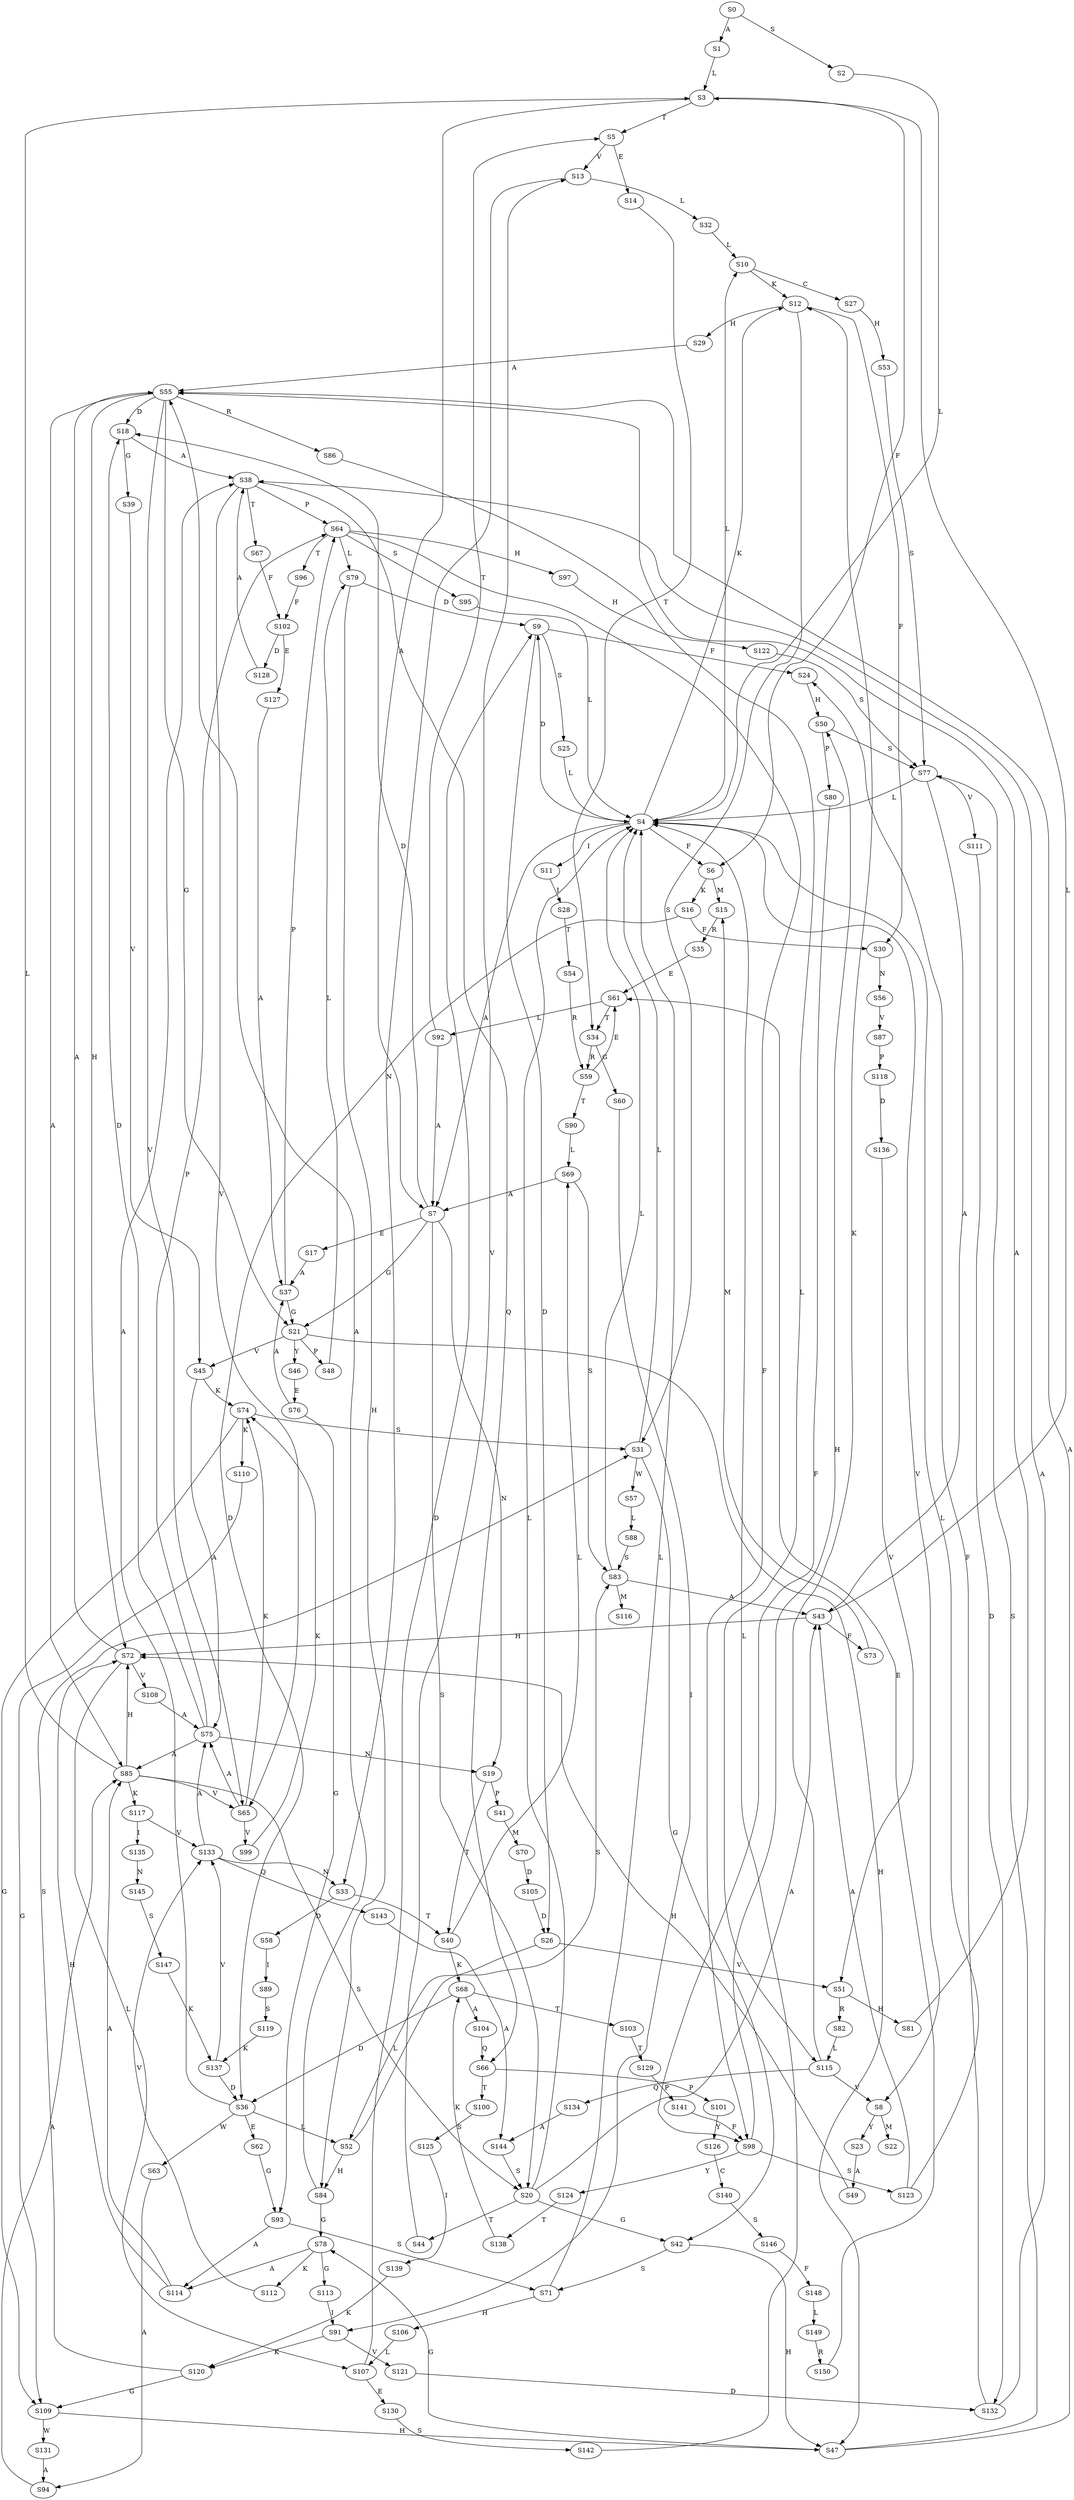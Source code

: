 strict digraph  {
	S0 -> S1 [ label = A ];
	S0 -> S2 [ label = S ];
	S1 -> S3 [ label = L ];
	S2 -> S4 [ label = L ];
	S3 -> S5 [ label = T ];
	S3 -> S6 [ label = F ];
	S3 -> S7 [ label = A ];
	S4 -> S8 [ label = V ];
	S4 -> S6 [ label = F ];
	S4 -> S9 [ label = D ];
	S4 -> S7 [ label = A ];
	S4 -> S10 [ label = L ];
	S4 -> S11 [ label = I ];
	S4 -> S12 [ label = K ];
	S5 -> S13 [ label = V ];
	S5 -> S14 [ label = E ];
	S6 -> S15 [ label = M ];
	S6 -> S16 [ label = K ];
	S7 -> S17 [ label = E ];
	S7 -> S18 [ label = D ];
	S7 -> S19 [ label = N ];
	S7 -> S20 [ label = S ];
	S7 -> S21 [ label = G ];
	S8 -> S22 [ label = M ];
	S8 -> S23 [ label = Y ];
	S9 -> S24 [ label = F ];
	S9 -> S25 [ label = S ];
	S9 -> S26 [ label = D ];
	S10 -> S12 [ label = K ];
	S10 -> S27 [ label = C ];
	S11 -> S28 [ label = I ];
	S12 -> S29 [ label = H ];
	S12 -> S30 [ label = F ];
	S12 -> S31 [ label = S ];
	S13 -> S32 [ label = L ];
	S13 -> S33 [ label = N ];
	S14 -> S34 [ label = T ];
	S15 -> S35 [ label = R ];
	S16 -> S36 [ label = D ];
	S16 -> S30 [ label = F ];
	S17 -> S37 [ label = A ];
	S18 -> S38 [ label = A ];
	S18 -> S39 [ label = G ];
	S19 -> S40 [ label = T ];
	S19 -> S41 [ label = P ];
	S20 -> S42 [ label = G ];
	S20 -> S4 [ label = L ];
	S20 -> S43 [ label = A ];
	S20 -> S44 [ label = T ];
	S21 -> S45 [ label = V ];
	S21 -> S46 [ label = Y ];
	S21 -> S47 [ label = H ];
	S21 -> S48 [ label = P ];
	S23 -> S49 [ label = A ];
	S24 -> S50 [ label = H ];
	S25 -> S4 [ label = L ];
	S26 -> S51 [ label = V ];
	S26 -> S52 [ label = L ];
	S27 -> S53 [ label = H ];
	S28 -> S54 [ label = T ];
	S29 -> S55 [ label = A ];
	S30 -> S56 [ label = N ];
	S31 -> S57 [ label = W ];
	S31 -> S42 [ label = G ];
	S31 -> S4 [ label = L ];
	S32 -> S10 [ label = L ];
	S33 -> S40 [ label = T ];
	S33 -> S58 [ label = D ];
	S34 -> S59 [ label = R ];
	S34 -> S60 [ label = G ];
	S35 -> S61 [ label = E ];
	S36 -> S38 [ label = A ];
	S36 -> S52 [ label = L ];
	S36 -> S62 [ label = E ];
	S36 -> S63 [ label = W ];
	S37 -> S21 [ label = G ];
	S37 -> S64 [ label = P ];
	S38 -> S64 [ label = P ];
	S38 -> S65 [ label = V ];
	S38 -> S66 [ label = Q ];
	S38 -> S67 [ label = T ];
	S39 -> S45 [ label = V ];
	S40 -> S68 [ label = K ];
	S40 -> S69 [ label = L ];
	S41 -> S70 [ label = M ];
	S42 -> S47 [ label = H ];
	S42 -> S71 [ label = S ];
	S43 -> S72 [ label = H ];
	S43 -> S73 [ label = F ];
	S43 -> S3 [ label = L ];
	S44 -> S13 [ label = V ];
	S45 -> S74 [ label = K ];
	S45 -> S75 [ label = A ];
	S46 -> S76 [ label = E ];
	S47 -> S77 [ label = S ];
	S47 -> S78 [ label = G ];
	S47 -> S55 [ label = A ];
	S48 -> S79 [ label = L ];
	S49 -> S72 [ label = H ];
	S50 -> S80 [ label = P ];
	S50 -> S77 [ label = S ];
	S51 -> S81 [ label = H ];
	S51 -> S82 [ label = R ];
	S52 -> S83 [ label = S ];
	S52 -> S84 [ label = H ];
	S53 -> S77 [ label = S ];
	S54 -> S59 [ label = R ];
	S55 -> S21 [ label = G ];
	S55 -> S65 [ label = V ];
	S55 -> S72 [ label = H ];
	S55 -> S85 [ label = A ];
	S55 -> S86 [ label = R ];
	S55 -> S18 [ label = D ];
	S56 -> S87 [ label = V ];
	S57 -> S88 [ label = L ];
	S58 -> S89 [ label = I ];
	S59 -> S90 [ label = T ];
	S59 -> S61 [ label = E ];
	S60 -> S91 [ label = I ];
	S61 -> S92 [ label = L ];
	S61 -> S34 [ label = T ];
	S62 -> S93 [ label = G ];
	S63 -> S94 [ label = A ];
	S64 -> S95 [ label = S ];
	S64 -> S79 [ label = L ];
	S64 -> S96 [ label = T ];
	S64 -> S97 [ label = H ];
	S64 -> S98 [ label = F ];
	S65 -> S74 [ label = K ];
	S65 -> S75 [ label = A ];
	S65 -> S99 [ label = V ];
	S66 -> S100 [ label = T ];
	S66 -> S101 [ label = P ];
	S67 -> S102 [ label = F ];
	S68 -> S36 [ label = D ];
	S68 -> S103 [ label = T ];
	S68 -> S104 [ label = A ];
	S69 -> S7 [ label = A ];
	S69 -> S83 [ label = S ];
	S70 -> S105 [ label = D ];
	S71 -> S4 [ label = L ];
	S71 -> S106 [ label = H ];
	S72 -> S55 [ label = A ];
	S72 -> S107 [ label = L ];
	S72 -> S108 [ label = V ];
	S73 -> S15 [ label = M ];
	S74 -> S109 [ label = G ];
	S74 -> S110 [ label = K ];
	S74 -> S31 [ label = S ];
	S75 -> S19 [ label = N ];
	S75 -> S64 [ label = P ];
	S75 -> S85 [ label = A ];
	S75 -> S18 [ label = D ];
	S76 -> S93 [ label = G ];
	S76 -> S37 [ label = A ];
	S77 -> S4 [ label = L ];
	S77 -> S111 [ label = V ];
	S77 -> S43 [ label = A ];
	S78 -> S112 [ label = K ];
	S78 -> S113 [ label = G ];
	S78 -> S114 [ label = A ];
	S79 -> S84 [ label = H ];
	S79 -> S9 [ label = D ];
	S80 -> S98 [ label = F ];
	S81 -> S55 [ label = A ];
	S82 -> S115 [ label = L ];
	S83 -> S43 [ label = A ];
	S83 -> S116 [ label = M ];
	S83 -> S4 [ label = L ];
	S84 -> S55 [ label = A ];
	S84 -> S78 [ label = G ];
	S85 -> S117 [ label = K ];
	S85 -> S3 [ label = L ];
	S85 -> S20 [ label = S ];
	S85 -> S65 [ label = V ];
	S85 -> S72 [ label = H ];
	S86 -> S115 [ label = L ];
	S87 -> S118 [ label = P ];
	S88 -> S83 [ label = S ];
	S89 -> S119 [ label = S ];
	S90 -> S69 [ label = L ];
	S91 -> S120 [ label = K ];
	S91 -> S121 [ label = V ];
	S92 -> S7 [ label = A ];
	S92 -> S5 [ label = T ];
	S93 -> S114 [ label = A ];
	S93 -> S71 [ label = S ];
	S94 -> S85 [ label = A ];
	S95 -> S4 [ label = L ];
	S96 -> S102 [ label = F ];
	S97 -> S122 [ label = H ];
	S98 -> S123 [ label = S ];
	S98 -> S124 [ label = Y ];
	S98 -> S50 [ label = H ];
	S99 -> S74 [ label = K ];
	S100 -> S125 [ label = S ];
	S101 -> S126 [ label = Y ];
	S102 -> S127 [ label = E ];
	S102 -> S128 [ label = D ];
	S103 -> S129 [ label = T ];
	S104 -> S66 [ label = Q ];
	S105 -> S26 [ label = D ];
	S106 -> S107 [ label = L ];
	S107 -> S9 [ label = D ];
	S107 -> S130 [ label = E ];
	S108 -> S75 [ label = A ];
	S109 -> S131 [ label = W ];
	S109 -> S47 [ label = H ];
	S110 -> S109 [ label = G ];
	S111 -> S132 [ label = D ];
	S112 -> S133 [ label = V ];
	S113 -> S91 [ label = I ];
	S114 -> S72 [ label = H ];
	S114 -> S85 [ label = A ];
	S115 -> S12 [ label = K ];
	S115 -> S134 [ label = Q ];
	S115 -> S8 [ label = V ];
	S117 -> S133 [ label = V ];
	S117 -> S135 [ label = I ];
	S118 -> S136 [ label = D ];
	S119 -> S137 [ label = K ];
	S120 -> S109 [ label = G ];
	S120 -> S31 [ label = S ];
	S121 -> S132 [ label = D ];
	S122 -> S77 [ label = S ];
	S123 -> S4 [ label = L ];
	S123 -> S43 [ label = A ];
	S124 -> S138 [ label = T ];
	S125 -> S139 [ label = I ];
	S126 -> S140 [ label = C ];
	S127 -> S37 [ label = A ];
	S128 -> S38 [ label = A ];
	S129 -> S141 [ label = P ];
	S130 -> S142 [ label = S ];
	S131 -> S94 [ label = A ];
	S132 -> S24 [ label = F ];
	S132 -> S38 [ label = A ];
	S133 -> S33 [ label = N ];
	S133 -> S143 [ label = Q ];
	S133 -> S75 [ label = A ];
	S134 -> S144 [ label = A ];
	S135 -> S145 [ label = N ];
	S136 -> S51 [ label = V ];
	S137 -> S36 [ label = D ];
	S137 -> S133 [ label = V ];
	S138 -> S68 [ label = K ];
	S139 -> S120 [ label = K ];
	S140 -> S146 [ label = S ];
	S141 -> S98 [ label = F ];
	S142 -> S4 [ label = L ];
	S143 -> S144 [ label = A ];
	S144 -> S20 [ label = S ];
	S145 -> S147 [ label = S ];
	S146 -> S148 [ label = F ];
	S147 -> S137 [ label = K ];
	S148 -> S149 [ label = L ];
	S149 -> S150 [ label = R ];
	S150 -> S61 [ label = E ];
}
